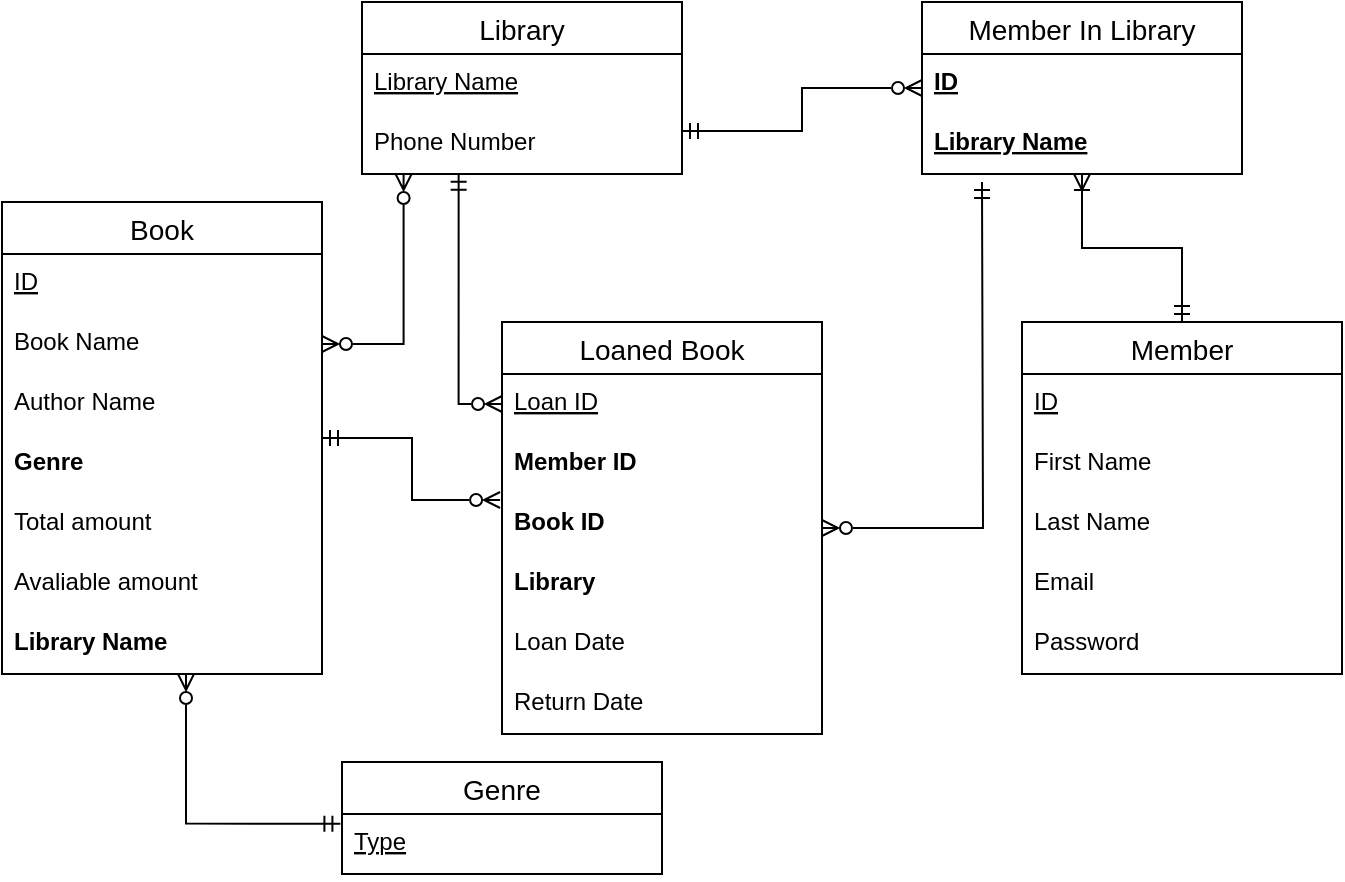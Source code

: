 <mxfile version="20.3.0" type="device"><diagram id="kdXop3t4s25Lj5Tf4Wi1" name="Page-1"><mxGraphModel dx="1422" dy="744" grid="1" gridSize="10" guides="1" tooltips="1" connect="1" arrows="1" fold="1" page="1" pageScale="1" pageWidth="850" pageHeight="1100" math="0" shadow="0"><root><mxCell id="0"/><mxCell id="1" parent="0"/><mxCell id="WKGnlHLk7GsP_ijbctUU-1" value="Library" style="swimlane;fontStyle=0;childLayout=stackLayout;horizontal=1;startSize=26;horizontalStack=0;resizeParent=1;resizeParentMax=0;resizeLast=0;collapsible=1;marginBottom=0;align=center;fontSize=14;" parent="1" vertex="1"><mxGeometry x="220" y="80" width="160" height="86" as="geometry"/></mxCell><mxCell id="WKGnlHLk7GsP_ijbctUU-2" value="Library Name" style="text;strokeColor=none;fillColor=none;spacingLeft=4;spacingRight=4;overflow=hidden;rotatable=0;points=[[0,0.5],[1,0.5]];portConstraint=eastwest;fontSize=12;fontStyle=4" parent="WKGnlHLk7GsP_ijbctUU-1" vertex="1"><mxGeometry y="26" width="160" height="30" as="geometry"/></mxCell><mxCell id="WKGnlHLk7GsP_ijbctUU-4" value="Phone Number" style="text;strokeColor=none;fillColor=none;spacingLeft=4;spacingRight=4;overflow=hidden;rotatable=0;points=[[0,0.5],[1,0.5]];portConstraint=eastwest;fontSize=12;" parent="WKGnlHLk7GsP_ijbctUU-1" vertex="1"><mxGeometry y="56" width="160" height="30" as="geometry"/></mxCell><mxCell id="WKGnlHLk7GsP_ijbctUU-5" value="Member" style="swimlane;fontStyle=0;childLayout=stackLayout;horizontal=1;startSize=26;horizontalStack=0;resizeParent=1;resizeParentMax=0;resizeLast=0;collapsible=1;marginBottom=0;align=center;fontSize=14;" parent="1" vertex="1"><mxGeometry x="550" y="240" width="160" height="176" as="geometry"/></mxCell><mxCell id="WKGnlHLk7GsP_ijbctUU-6" value="ID" style="text;strokeColor=none;fillColor=none;spacingLeft=4;spacingRight=4;overflow=hidden;rotatable=0;points=[[0,0.5],[1,0.5]];portConstraint=eastwest;fontSize=12;fontStyle=4" parent="WKGnlHLk7GsP_ijbctUU-5" vertex="1"><mxGeometry y="26" width="160" height="30" as="geometry"/></mxCell><mxCell id="WKGnlHLk7GsP_ijbctUU-7" value="First Name" style="text;strokeColor=none;fillColor=none;spacingLeft=4;spacingRight=4;overflow=hidden;rotatable=0;points=[[0,0.5],[1,0.5]];portConstraint=eastwest;fontSize=12;" parent="WKGnlHLk7GsP_ijbctUU-5" vertex="1"><mxGeometry y="56" width="160" height="30" as="geometry"/></mxCell><mxCell id="WKGnlHLk7GsP_ijbctUU-8" value="Last Name" style="text;strokeColor=none;fillColor=none;spacingLeft=4;spacingRight=4;overflow=hidden;rotatable=0;points=[[0,0.5],[1,0.5]];portConstraint=eastwest;fontSize=12;" parent="WKGnlHLk7GsP_ijbctUU-5" vertex="1"><mxGeometry y="86" width="160" height="30" as="geometry"/></mxCell><mxCell id="WKGnlHLk7GsP_ijbctUU-19" value="Email" style="text;strokeColor=none;fillColor=none;spacingLeft=4;spacingRight=4;overflow=hidden;rotatable=0;points=[[0,0.5],[1,0.5]];portConstraint=eastwest;fontSize=12;" parent="WKGnlHLk7GsP_ijbctUU-5" vertex="1"><mxGeometry y="116" width="160" height="30" as="geometry"/></mxCell><mxCell id="WKGnlHLk7GsP_ijbctUU-20" value="Password" style="text;strokeColor=none;fillColor=none;spacingLeft=4;spacingRight=4;overflow=hidden;rotatable=0;points=[[0,0.5],[1,0.5]];portConstraint=eastwest;fontSize=12;" parent="WKGnlHLk7GsP_ijbctUU-5" vertex="1"><mxGeometry y="146" width="160" height="30" as="geometry"/></mxCell><mxCell id="5EzXpfBSZf-OHT5M3ZO4-4" style="edgeStyle=orthogonalEdgeStyle;rounded=0;orthogonalLoop=1;jettySize=auto;html=1;entryX=-0.006;entryY=1.1;entryDx=0;entryDy=0;entryPerimeter=0;startArrow=ERmandOne;startFill=0;endArrow=ERzeroToMany;endFill=0;" parent="1" source="WKGnlHLk7GsP_ijbctUU-9" target="WKGnlHLk7GsP_ijbctUU-39" edge="1"><mxGeometry relative="1" as="geometry"/></mxCell><mxCell id="WKGnlHLk7GsP_ijbctUU-9" value="Book" style="swimlane;fontStyle=0;childLayout=stackLayout;horizontal=1;startSize=26;horizontalStack=0;resizeParent=1;resizeParentMax=0;resizeLast=0;collapsible=1;marginBottom=0;align=center;fontSize=14;" parent="1" vertex="1"><mxGeometry x="40" y="180" width="160" height="236" as="geometry"/></mxCell><mxCell id="WKGnlHLk7GsP_ijbctUU-10" value="ID" style="text;strokeColor=none;fillColor=none;spacingLeft=4;spacingRight=4;overflow=hidden;rotatable=0;points=[[0,0.5],[1,0.5]];portConstraint=eastwest;fontSize=12;fontStyle=4" parent="WKGnlHLk7GsP_ijbctUU-9" vertex="1"><mxGeometry y="26" width="160" height="30" as="geometry"/></mxCell><mxCell id="WKGnlHLk7GsP_ijbctUU-11" value="Book Name" style="text;strokeColor=none;fillColor=none;spacingLeft=4;spacingRight=4;overflow=hidden;rotatable=0;points=[[0,0.5],[1,0.5]];portConstraint=eastwest;fontSize=12;fontStyle=0" parent="WKGnlHLk7GsP_ijbctUU-9" vertex="1"><mxGeometry y="56" width="160" height="30" as="geometry"/></mxCell><mxCell id="WKGnlHLk7GsP_ijbctUU-12" value="Author Name" style="text;strokeColor=none;fillColor=none;spacingLeft=4;spacingRight=4;overflow=hidden;rotatable=0;points=[[0,0.5],[1,0.5]];portConstraint=eastwest;fontSize=12;fontStyle=0" parent="WKGnlHLk7GsP_ijbctUU-9" vertex="1"><mxGeometry y="86" width="160" height="30" as="geometry"/></mxCell><mxCell id="WKGnlHLk7GsP_ijbctUU-13" value="Genre" style="text;strokeColor=none;fillColor=none;spacingLeft=4;spacingRight=4;overflow=hidden;rotatable=0;points=[[0,0.5],[1,0.5]];portConstraint=eastwest;fontSize=12;fontStyle=1" parent="WKGnlHLk7GsP_ijbctUU-9" vertex="1"><mxGeometry y="116" width="160" height="30" as="geometry"/></mxCell><mxCell id="WKGnlHLk7GsP_ijbctUU-41" value="Total amount" style="text;strokeColor=none;fillColor=none;spacingLeft=4;spacingRight=4;overflow=hidden;rotatable=0;points=[[0,0.5],[1,0.5]];portConstraint=eastwest;fontSize=12;fontStyle=0" parent="WKGnlHLk7GsP_ijbctUU-9" vertex="1"><mxGeometry y="146" width="160" height="30" as="geometry"/></mxCell><mxCell id="WKGnlHLk7GsP_ijbctUU-51" value="Avaliable amount" style="text;strokeColor=none;fillColor=none;spacingLeft=4;spacingRight=4;overflow=hidden;rotatable=0;points=[[0,0.5],[1,0.5]];portConstraint=eastwest;fontSize=12;fontStyle=0" parent="WKGnlHLk7GsP_ijbctUU-9" vertex="1"><mxGeometry y="176" width="160" height="30" as="geometry"/></mxCell><mxCell id="Yd1C668HK4hGhp8KqUTJ-1" value="Library Name" style="text;strokeColor=none;fillColor=none;spacingLeft=4;spacingRight=4;overflow=hidden;rotatable=0;points=[[0,0.5],[1,0.5]];portConstraint=eastwest;fontSize=12;fontStyle=1" parent="WKGnlHLk7GsP_ijbctUU-9" vertex="1"><mxGeometry y="206" width="160" height="30" as="geometry"/></mxCell><mxCell id="WKGnlHLk7GsP_ijbctUU-31" value="Genre" style="swimlane;fontStyle=0;childLayout=stackLayout;horizontal=1;startSize=26;horizontalStack=0;resizeParent=1;resizeParentMax=0;resizeLast=0;collapsible=1;marginBottom=0;align=center;fontSize=14;" parent="1" vertex="1"><mxGeometry x="210" y="460" width="160" height="56" as="geometry"/></mxCell><mxCell id="WKGnlHLk7GsP_ijbctUU-32" value="Type" style="text;strokeColor=none;fillColor=none;spacingLeft=4;spacingRight=4;overflow=hidden;rotatable=0;points=[[0,0.5],[1,0.5]];portConstraint=eastwest;fontSize=12;fontStyle=4" parent="WKGnlHLk7GsP_ijbctUU-31" vertex="1"><mxGeometry y="26" width="160" height="30" as="geometry"/></mxCell><mxCell id="Kj-_NkhwPCcnE2IpP1sC-11" style="edgeStyle=orthogonalEdgeStyle;rounded=0;orthogonalLoop=1;jettySize=auto;html=1;startArrow=ERzeroToMany;startFill=0;endArrow=ERmandOne;endFill=0;" edge="1" parent="1" source="WKGnlHLk7GsP_ijbctUU-37"><mxGeometry relative="1" as="geometry"><mxPoint x="530" y="170" as="targetPoint"/></mxGeometry></mxCell><mxCell id="WKGnlHLk7GsP_ijbctUU-37" value="Loaned Book" style="swimlane;fontStyle=0;childLayout=stackLayout;horizontal=1;startSize=26;horizontalStack=0;resizeParent=1;resizeParentMax=0;resizeLast=0;collapsible=1;marginBottom=0;align=center;fontSize=14;" parent="1" vertex="1"><mxGeometry x="290" y="240" width="160" height="206" as="geometry"/></mxCell><mxCell id="WKGnlHLk7GsP_ijbctUU-38" value="Loan ID" style="text;strokeColor=none;fillColor=none;spacingLeft=4;spacingRight=4;overflow=hidden;rotatable=0;points=[[0,0.5],[1,0.5]];portConstraint=eastwest;fontSize=12;fontStyle=4" parent="WKGnlHLk7GsP_ijbctUU-37" vertex="1"><mxGeometry y="26" width="160" height="30" as="geometry"/></mxCell><mxCell id="WKGnlHLk7GsP_ijbctUU-39" value="Member ID" style="text;strokeColor=none;fillColor=none;spacingLeft=4;spacingRight=4;overflow=hidden;rotatable=0;points=[[0,0.5],[1,0.5]];portConstraint=eastwest;fontSize=12;fontStyle=1" parent="WKGnlHLk7GsP_ijbctUU-37" vertex="1"><mxGeometry y="56" width="160" height="30" as="geometry"/></mxCell><mxCell id="WKGnlHLk7GsP_ijbctUU-46" value="Book ID" style="text;strokeColor=none;fillColor=none;spacingLeft=4;spacingRight=4;overflow=hidden;rotatable=0;points=[[0,0.5],[1,0.5]];portConstraint=eastwest;fontSize=12;fontStyle=1" parent="WKGnlHLk7GsP_ijbctUU-37" vertex="1"><mxGeometry y="86" width="160" height="30" as="geometry"/></mxCell><mxCell id="WKGnlHLk7GsP_ijbctUU-52" value="Library" style="text;strokeColor=none;fillColor=none;spacingLeft=4;spacingRight=4;overflow=hidden;rotatable=0;points=[[0,0.5],[1,0.5]];portConstraint=eastwest;fontSize=12;fontStyle=1" parent="WKGnlHLk7GsP_ijbctUU-37" vertex="1"><mxGeometry y="116" width="160" height="30" as="geometry"/></mxCell><mxCell id="5EzXpfBSZf-OHT5M3ZO4-3" value="Loan Date" style="text;strokeColor=none;fillColor=none;spacingLeft=4;spacingRight=4;overflow=hidden;rotatable=0;points=[[0,0.5],[1,0.5]];portConstraint=eastwest;fontSize=12;fontStyle=0" parent="WKGnlHLk7GsP_ijbctUU-37" vertex="1"><mxGeometry y="146" width="160" height="30" as="geometry"/></mxCell><mxCell id="Yd1C668HK4hGhp8KqUTJ-2" value="Return Date" style="text;strokeColor=none;fillColor=none;spacingLeft=4;spacingRight=4;overflow=hidden;rotatable=0;points=[[0,0.5],[1,0.5]];portConstraint=eastwest;fontSize=12;fontStyle=0" parent="WKGnlHLk7GsP_ijbctUU-37" vertex="1"><mxGeometry y="176" width="160" height="30" as="geometry"/></mxCell><mxCell id="WKGnlHLk7GsP_ijbctUU-45" style="edgeStyle=orthogonalEdgeStyle;rounded=0;orthogonalLoop=1;jettySize=auto;html=1;exitX=0.302;exitY=0.994;exitDx=0;exitDy=0;entryX=0;entryY=0.5;entryDx=0;entryDy=0;startArrow=ERmandOne;startFill=0;endArrow=ERzeroToMany;endFill=0;exitPerimeter=0;" parent="1" source="WKGnlHLk7GsP_ijbctUU-4" target="WKGnlHLk7GsP_ijbctUU-38" edge="1"><mxGeometry relative="1" as="geometry"/></mxCell><mxCell id="WKGnlHLk7GsP_ijbctUU-47" style="edgeStyle=orthogonalEdgeStyle;rounded=0;orthogonalLoop=1;jettySize=auto;html=1;entryX=0.575;entryY=1;entryDx=0;entryDy=0;entryPerimeter=0;startArrow=ERmandOne;startFill=0;endArrow=ERzeroToMany;endFill=0;exitX=-0.005;exitY=0.161;exitDx=0;exitDy=0;exitPerimeter=0;" parent="1" source="WKGnlHLk7GsP_ijbctUU-32" target="Yd1C668HK4hGhp8KqUTJ-1" edge="1"><mxGeometry relative="1" as="geometry"><mxPoint x="510" y="330" as="sourcePoint"/></mxGeometry></mxCell><mxCell id="WKGnlHLk7GsP_ijbctUU-50" style="edgeStyle=orthogonalEdgeStyle;rounded=0;orthogonalLoop=1;jettySize=auto;html=1;startArrow=ERzeroToMany;startFill=0;endArrow=ERzeroToMany;endFill=0;entryX=0.13;entryY=1;entryDx=0;entryDy=0;entryPerimeter=0;" parent="1" source="WKGnlHLk7GsP_ijbctUU-11" target="WKGnlHLk7GsP_ijbctUU-4" edge="1"><mxGeometry relative="1" as="geometry"><mxPoint x="230" y="169" as="targetPoint"/></mxGeometry></mxCell><mxCell id="Kj-_NkhwPCcnE2IpP1sC-9" style="edgeStyle=orthogonalEdgeStyle;rounded=0;orthogonalLoop=1;jettySize=auto;html=1;entryX=1;entryY=0.75;entryDx=0;entryDy=0;endArrow=ERmandOne;endFill=0;startArrow=ERzeroToMany;startFill=0;" edge="1" parent="1" source="Kj-_NkhwPCcnE2IpP1sC-1" target="WKGnlHLk7GsP_ijbctUU-1"><mxGeometry relative="1" as="geometry"/></mxCell><mxCell id="Kj-_NkhwPCcnE2IpP1sC-10" style="edgeStyle=orthogonalEdgeStyle;rounded=0;orthogonalLoop=1;jettySize=auto;html=1;entryX=0.5;entryY=0;entryDx=0;entryDy=0;startArrow=ERoneToMany;startFill=0;endArrow=ERmandOne;endFill=0;" edge="1" parent="1" source="Kj-_NkhwPCcnE2IpP1sC-1" target="WKGnlHLk7GsP_ijbctUU-5"><mxGeometry relative="1" as="geometry"/></mxCell><mxCell id="Kj-_NkhwPCcnE2IpP1sC-1" value="Member In Library" style="swimlane;fontStyle=0;childLayout=stackLayout;horizontal=1;startSize=26;horizontalStack=0;resizeParent=1;resizeParentMax=0;resizeLast=0;collapsible=1;marginBottom=0;align=center;fontSize=14;" vertex="1" parent="1"><mxGeometry x="500" y="80" width="160" height="86" as="geometry"/></mxCell><mxCell id="Kj-_NkhwPCcnE2IpP1sC-2" value="ID" style="text;strokeColor=none;fillColor=none;spacingLeft=4;spacingRight=4;overflow=hidden;rotatable=0;points=[[0,0.5],[1,0.5]];portConstraint=eastwest;fontSize=12;fontStyle=5" vertex="1" parent="Kj-_NkhwPCcnE2IpP1sC-1"><mxGeometry y="26" width="160" height="30" as="geometry"/></mxCell><mxCell id="Kj-_NkhwPCcnE2IpP1sC-7" value="Library Name" style="text;strokeColor=none;fillColor=none;spacingLeft=4;spacingRight=4;overflow=hidden;rotatable=0;points=[[0,0.5],[1,0.5]];portConstraint=eastwest;fontSize=12;fontStyle=5" vertex="1" parent="Kj-_NkhwPCcnE2IpP1sC-1"><mxGeometry y="56" width="160" height="30" as="geometry"/></mxCell></root></mxGraphModel></diagram></mxfile>